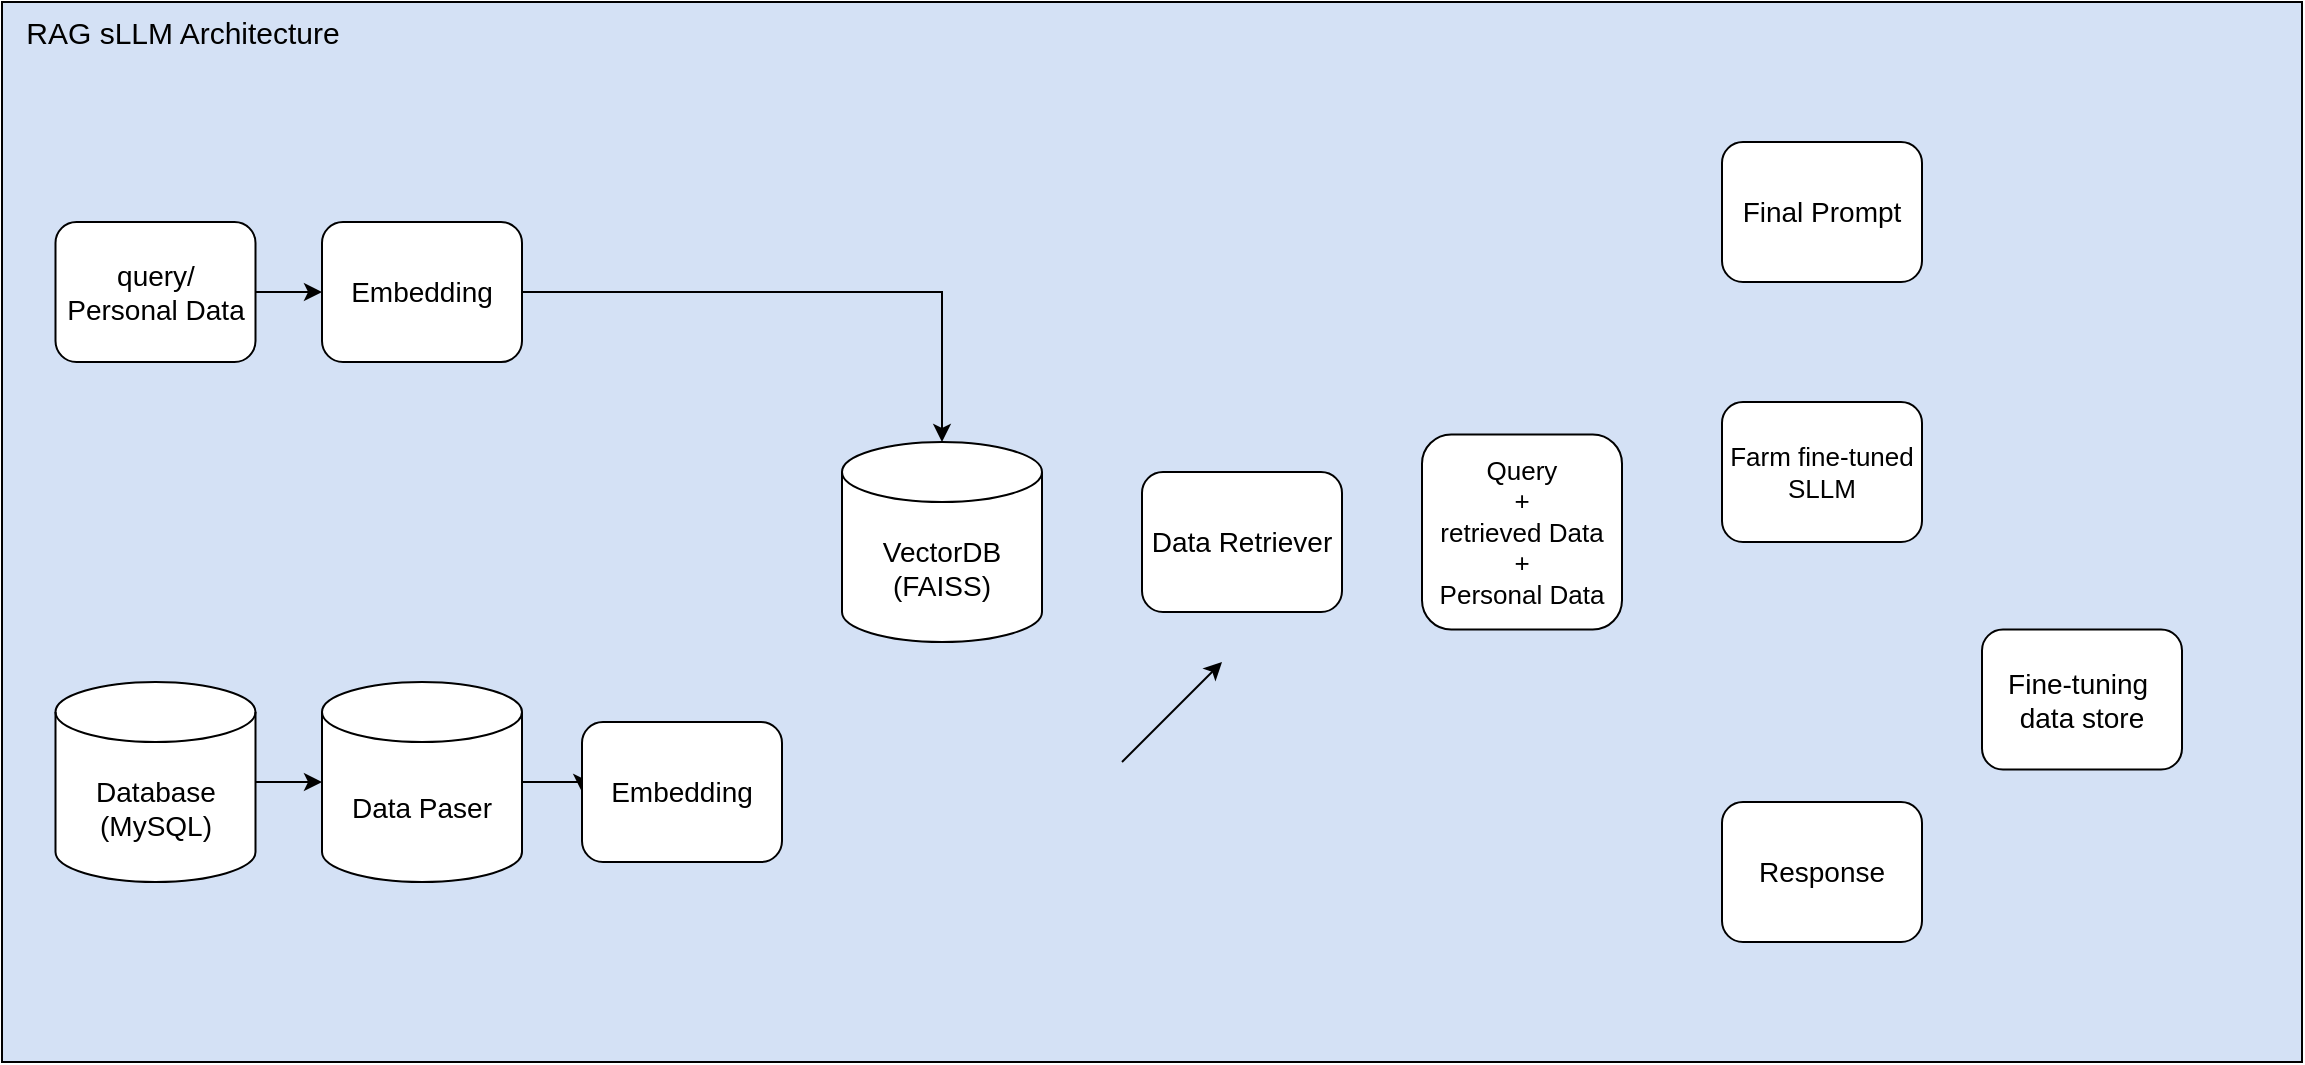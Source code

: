 <mxfile version="26.2.9">
  <diagram id="Ht1M8jgEwFfnCIfOTk4-" name="Page-1">
    <mxGraphModel dx="1174" dy="780" grid="1" gridSize="10" guides="1" tooltips="1" connect="1" arrows="1" fold="1" page="1" pageScale="1" pageWidth="827" pageHeight="1169" background="none" math="0" shadow="0">
      <root>
        <mxCell id="0" />
        <mxCell id="1" parent="0" />
        <mxCell id="U0234lUq_5A5ovXBIxbo-67" value="" style="rounded=0;whiteSpace=wrap;html=1;fillColor=#D4E1F5;" parent="1" vertex="1">
          <mxGeometry x="10" y="50" width="1150" height="530" as="geometry" />
        </mxCell>
        <mxCell id="U0234lUq_5A5ovXBIxbo-68" value="&lt;font&gt;RAG sLLM Architecture&lt;/font&gt;" style="text;html=1;align=center;verticalAlign=middle;resizable=0;points=[];autosize=1;strokeColor=none;fillColor=none;fontSize=15;" parent="1" vertex="1">
          <mxGeometry x="10" y="50" width="180" height="30" as="geometry" />
        </mxCell>
        <mxCell id="R6az9pwJ59s2p8nL0GG2-5" style="edgeStyle=orthogonalEdgeStyle;rounded=0;orthogonalLoop=1;jettySize=auto;html=1;exitX=1;exitY=0.5;exitDx=0;exitDy=0;exitPerimeter=0;" edge="1" parent="1" source="U0234lUq_5A5ovXBIxbo-69" target="U0234lUq_5A5ovXBIxbo-70">
          <mxGeometry relative="1" as="geometry" />
        </mxCell>
        <mxCell id="U0234lUq_5A5ovXBIxbo-69" value="Database&lt;div&gt;(MySQL)&lt;/div&gt;" style="shape=cylinder3;whiteSpace=wrap;html=1;boundedLbl=1;backgroundOutline=1;size=15;fontSize=14;" parent="1" vertex="1">
          <mxGeometry x="36.75" y="390" width="100" height="100" as="geometry" />
        </mxCell>
        <mxCell id="R6az9pwJ59s2p8nL0GG2-6" style="edgeStyle=orthogonalEdgeStyle;rounded=0;orthogonalLoop=1;jettySize=auto;html=1;exitX=1;exitY=0.5;exitDx=0;exitDy=0;exitPerimeter=0;entryX=0;entryY=0.5;entryDx=0;entryDy=0;" edge="1" parent="1" source="U0234lUq_5A5ovXBIxbo-70" target="U0234lUq_5A5ovXBIxbo-73">
          <mxGeometry relative="1" as="geometry" />
        </mxCell>
        <mxCell id="U0234lUq_5A5ovXBIxbo-70" value="Data Paser" style="shape=cylinder3;whiteSpace=wrap;html=1;boundedLbl=1;backgroundOutline=1;size=15;fontSize=14;" parent="1" vertex="1">
          <mxGeometry x="170" y="390" width="100" height="100" as="geometry" />
        </mxCell>
        <mxCell id="U0234lUq_5A5ovXBIxbo-73" value="Embedding" style="rounded=1;whiteSpace=wrap;html=1;fontSize=14;" parent="1" vertex="1">
          <mxGeometry x="300" y="410" width="100" height="70" as="geometry" />
        </mxCell>
        <mxCell id="U0234lUq_5A5ovXBIxbo-78" value="VectorDB&lt;div&gt;(FAISS)&lt;/div&gt;" style="shape=cylinder3;whiteSpace=wrap;html=1;boundedLbl=1;backgroundOutline=1;size=15;fontSize=14;" parent="1" vertex="1">
          <mxGeometry x="430" y="270" width="100" height="100" as="geometry" />
        </mxCell>
        <mxCell id="U0234lUq_5A5ovXBIxbo-87" value="query/&lt;div&gt;Personal Data&lt;/div&gt;" style="rounded=1;whiteSpace=wrap;html=1;fontSize=14;" parent="1" vertex="1">
          <mxGeometry x="36.75" y="160" width="100" height="70" as="geometry" />
        </mxCell>
        <mxCell id="U0234lUq_5A5ovXBIxbo-88" value="Embedding" style="rounded=1;whiteSpace=wrap;html=1;fontSize=14;" parent="1" vertex="1">
          <mxGeometry x="170" y="160" width="100" height="70" as="geometry" />
        </mxCell>
        <mxCell id="U0234lUq_5A5ovXBIxbo-91" value="Query&lt;div&gt;+&lt;div&gt;retrieved Data&lt;/div&gt;&lt;/div&gt;&lt;div&gt;+&lt;/div&gt;&lt;div&gt;Personal Data&lt;/div&gt;" style="rounded=1;whiteSpace=wrap;html=1;fontSize=13;" parent="1" vertex="1">
          <mxGeometry x="720" y="266.25" width="100" height="97.5" as="geometry" />
        </mxCell>
        <mxCell id="U0234lUq_5A5ovXBIxbo-94" value="Final Prompt" style="rounded=1;whiteSpace=wrap;html=1;fontSize=14;" parent="1" vertex="1">
          <mxGeometry x="870" y="120" width="100" height="70" as="geometry" />
        </mxCell>
        <mxCell id="U0234lUq_5A5ovXBIxbo-100" value="&lt;div&gt;Farm fine-tuned&lt;/div&gt;SLLM" style="rounded=1;whiteSpace=wrap;html=1;fontSize=13;" parent="1" vertex="1">
          <mxGeometry x="870" y="250" width="100" height="70" as="geometry" />
        </mxCell>
        <mxCell id="U0234lUq_5A5ovXBIxbo-103" value="Response" style="rounded=1;whiteSpace=wrap;html=1;fontSize=14;" parent="1" vertex="1">
          <mxGeometry x="870" y="450" width="100" height="70" as="geometry" />
        </mxCell>
        <mxCell id="U0234lUq_5A5ovXBIxbo-111" value="Data Retriever" style="rounded=1;whiteSpace=wrap;html=1;fontSize=14;" parent="1" vertex="1">
          <mxGeometry x="580" y="285" width="100" height="70" as="geometry" />
        </mxCell>
        <mxCell id="U0234lUq_5A5ovXBIxbo-117" value="Fine-tuning&amp;nbsp;&lt;div&gt;data store&lt;/div&gt;" style="rounded=1;whiteSpace=wrap;html=1;fontSize=14;" parent="1" vertex="1">
          <mxGeometry x="1000" y="363.75" width="100" height="70" as="geometry" />
        </mxCell>
        <mxCell id="R6az9pwJ59s2p8nL0GG2-2" value="" style="endArrow=classic;html=1;rounded=0;exitX=1;exitY=0.5;exitDx=0;exitDy=0;entryX=0;entryY=0.5;entryDx=0;entryDy=0;" edge="1" parent="1" source="U0234lUq_5A5ovXBIxbo-87" target="U0234lUq_5A5ovXBIxbo-88">
          <mxGeometry width="50" height="50" relative="1" as="geometry">
            <mxPoint x="570" y="430" as="sourcePoint" />
            <mxPoint x="620" y="380" as="targetPoint" />
          </mxGeometry>
        </mxCell>
        <mxCell id="R6az9pwJ59s2p8nL0GG2-3" value="" style="endArrow=classic;html=1;rounded=0;exitX=1;exitY=0.5;exitDx=0;exitDy=0;entryX=0.5;entryY=0;entryDx=0;entryDy=0;entryPerimeter=0;edgeStyle=orthogonalEdgeStyle;" edge="1" parent="1" source="U0234lUq_5A5ovXBIxbo-88" target="U0234lUq_5A5ovXBIxbo-78">
          <mxGeometry width="50" height="50" relative="1" as="geometry">
            <mxPoint x="570" y="430" as="sourcePoint" />
            <mxPoint x="620" y="380" as="targetPoint" />
          </mxGeometry>
        </mxCell>
        <mxCell id="R6az9pwJ59s2p8nL0GG2-4" value="" style="endArrow=classic;html=1;rounded=0;" edge="1" parent="1">
          <mxGeometry width="50" height="50" relative="1" as="geometry">
            <mxPoint x="570" y="430" as="sourcePoint" />
            <mxPoint x="620" y="380" as="targetPoint" />
          </mxGeometry>
        </mxCell>
      </root>
    </mxGraphModel>
  </diagram>
</mxfile>
